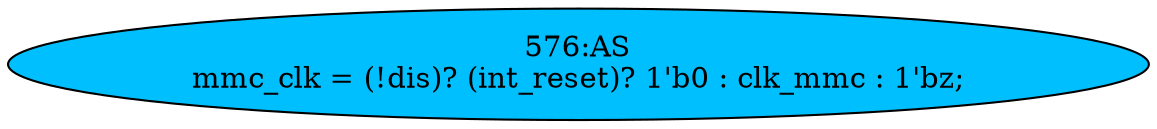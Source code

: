 strict digraph "" {
	node [label="\N"];
	"576:AS"	 [ast="<pyverilog.vparser.ast.Assign object at 0x7fe536c9ea10>",
		def_var="['mmc_clk']",
		fillcolor=deepskyblue,
		label="576:AS
mmc_clk = (!dis)? (int_reset)? 1'b0 : clk_mmc : 1'bz;",
		statements="[]",
		style=filled,
		typ=Assign,
		use_var="['dis', 'int_reset', 'clk_mmc']"];
}
